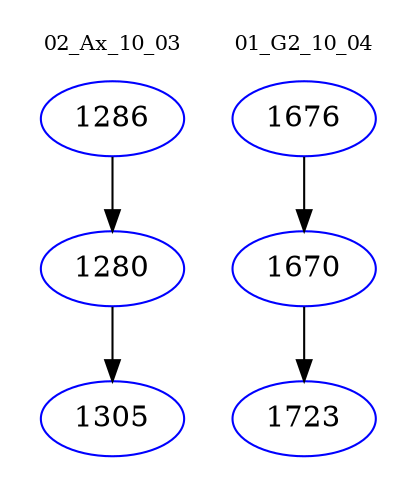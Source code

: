 digraph{
subgraph cluster_0 {
color = white
label = "02_Ax_10_03";
fontsize=10;
T0_1286 [label="1286", color="blue"]
T0_1286 -> T0_1280 [color="black"]
T0_1280 [label="1280", color="blue"]
T0_1280 -> T0_1305 [color="black"]
T0_1305 [label="1305", color="blue"]
}
subgraph cluster_1 {
color = white
label = "01_G2_10_04";
fontsize=10;
T1_1676 [label="1676", color="blue"]
T1_1676 -> T1_1670 [color="black"]
T1_1670 [label="1670", color="blue"]
T1_1670 -> T1_1723 [color="black"]
T1_1723 [label="1723", color="blue"]
}
}
